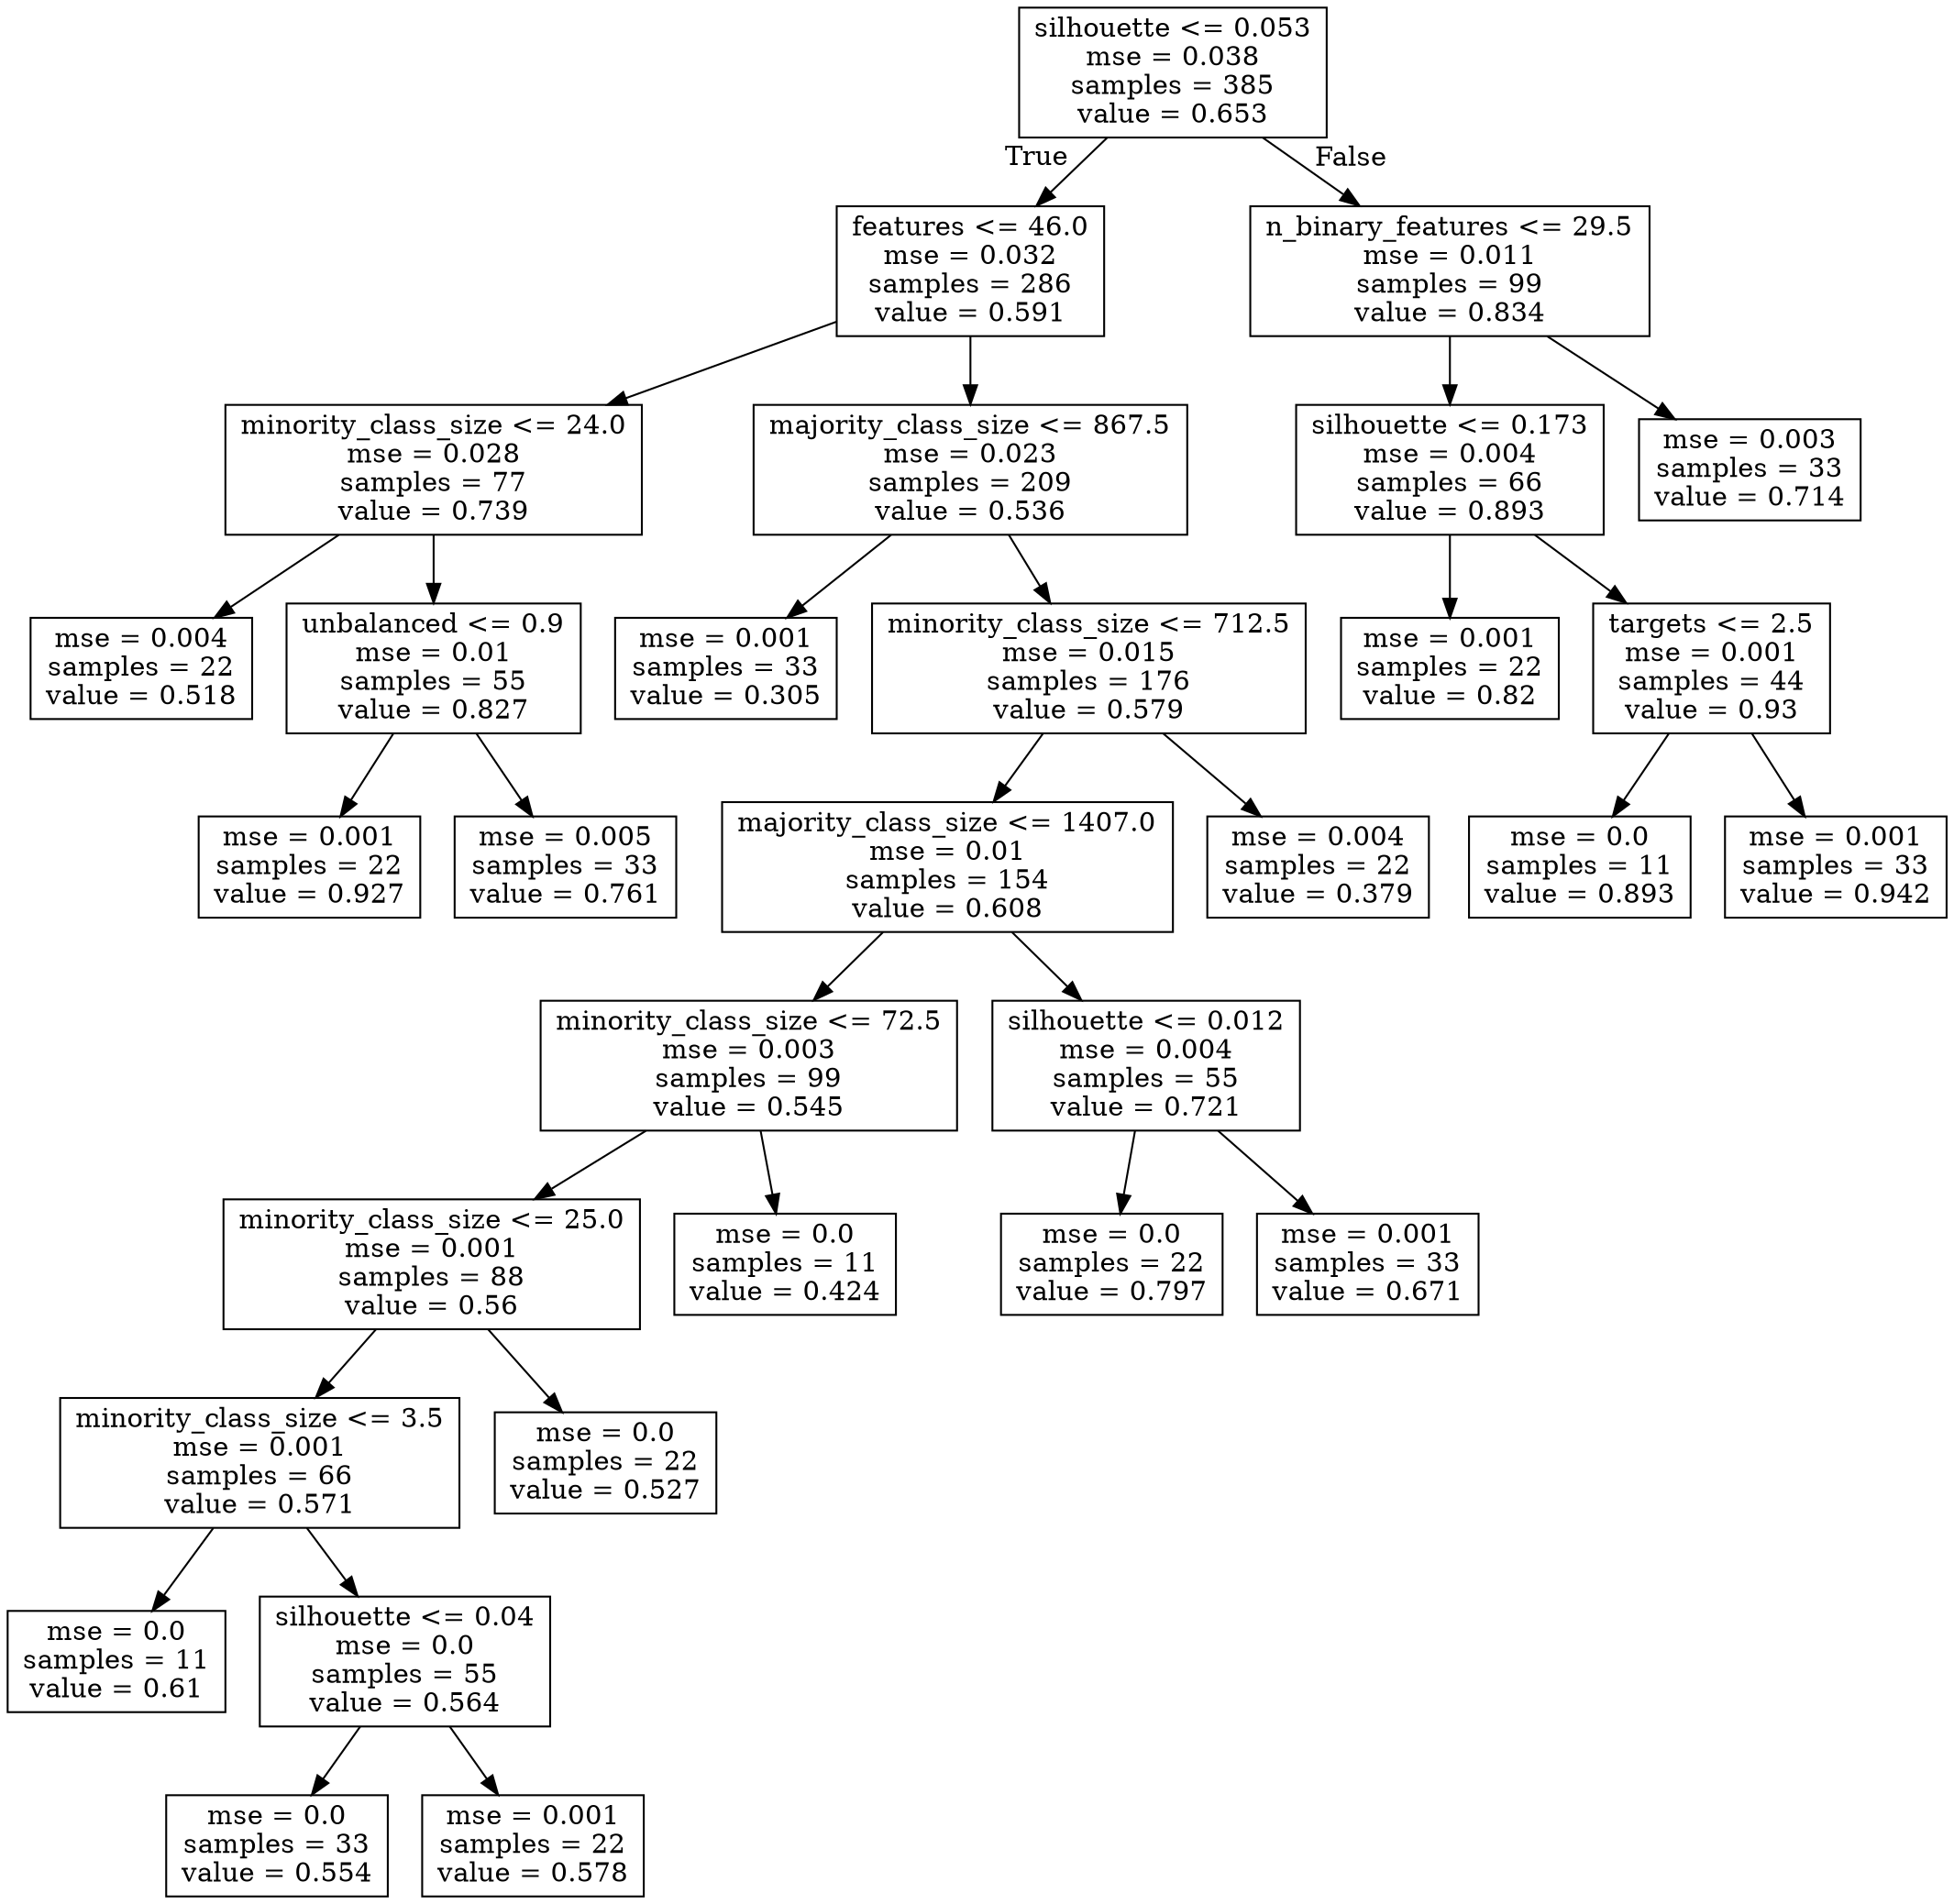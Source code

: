 digraph Tree {
node [shape=box] ;
0 [label="silhouette <= 0.053\nmse = 0.038\nsamples = 385\nvalue = 0.653"] ;
1 [label="features <= 46.0\nmse = 0.032\nsamples = 286\nvalue = 0.591"] ;
0 -> 1 [labeldistance=2.5, labelangle=45, headlabel="True"] ;
2 [label="minority_class_size <= 24.0\nmse = 0.028\nsamples = 77\nvalue = 0.739"] ;
1 -> 2 ;
3 [label="mse = 0.004\nsamples = 22\nvalue = 0.518"] ;
2 -> 3 ;
4 [label="unbalanced <= 0.9\nmse = 0.01\nsamples = 55\nvalue = 0.827"] ;
2 -> 4 ;
5 [label="mse = 0.001\nsamples = 22\nvalue = 0.927"] ;
4 -> 5 ;
6 [label="mse = 0.005\nsamples = 33\nvalue = 0.761"] ;
4 -> 6 ;
7 [label="majority_class_size <= 867.5\nmse = 0.023\nsamples = 209\nvalue = 0.536"] ;
1 -> 7 ;
8 [label="mse = 0.001\nsamples = 33\nvalue = 0.305"] ;
7 -> 8 ;
9 [label="minority_class_size <= 712.5\nmse = 0.015\nsamples = 176\nvalue = 0.579"] ;
7 -> 9 ;
10 [label="majority_class_size <= 1407.0\nmse = 0.01\nsamples = 154\nvalue = 0.608"] ;
9 -> 10 ;
11 [label="minority_class_size <= 72.5\nmse = 0.003\nsamples = 99\nvalue = 0.545"] ;
10 -> 11 ;
12 [label="minority_class_size <= 25.0\nmse = 0.001\nsamples = 88\nvalue = 0.56"] ;
11 -> 12 ;
13 [label="minority_class_size <= 3.5\nmse = 0.001\nsamples = 66\nvalue = 0.571"] ;
12 -> 13 ;
14 [label="mse = 0.0\nsamples = 11\nvalue = 0.61"] ;
13 -> 14 ;
15 [label="silhouette <= 0.04\nmse = 0.0\nsamples = 55\nvalue = 0.564"] ;
13 -> 15 ;
16 [label="mse = 0.0\nsamples = 33\nvalue = 0.554"] ;
15 -> 16 ;
17 [label="mse = 0.001\nsamples = 22\nvalue = 0.578"] ;
15 -> 17 ;
18 [label="mse = 0.0\nsamples = 22\nvalue = 0.527"] ;
12 -> 18 ;
19 [label="mse = 0.0\nsamples = 11\nvalue = 0.424"] ;
11 -> 19 ;
20 [label="silhouette <= 0.012\nmse = 0.004\nsamples = 55\nvalue = 0.721"] ;
10 -> 20 ;
21 [label="mse = 0.0\nsamples = 22\nvalue = 0.797"] ;
20 -> 21 ;
22 [label="mse = 0.001\nsamples = 33\nvalue = 0.671"] ;
20 -> 22 ;
23 [label="mse = 0.004\nsamples = 22\nvalue = 0.379"] ;
9 -> 23 ;
24 [label="n_binary_features <= 29.5\nmse = 0.011\nsamples = 99\nvalue = 0.834"] ;
0 -> 24 [labeldistance=2.5, labelangle=-45, headlabel="False"] ;
25 [label="silhouette <= 0.173\nmse = 0.004\nsamples = 66\nvalue = 0.893"] ;
24 -> 25 ;
26 [label="mse = 0.001\nsamples = 22\nvalue = 0.82"] ;
25 -> 26 ;
27 [label="targets <= 2.5\nmse = 0.001\nsamples = 44\nvalue = 0.93"] ;
25 -> 27 ;
28 [label="mse = 0.0\nsamples = 11\nvalue = 0.893"] ;
27 -> 28 ;
29 [label="mse = 0.001\nsamples = 33\nvalue = 0.942"] ;
27 -> 29 ;
30 [label="mse = 0.003\nsamples = 33\nvalue = 0.714"] ;
24 -> 30 ;
}